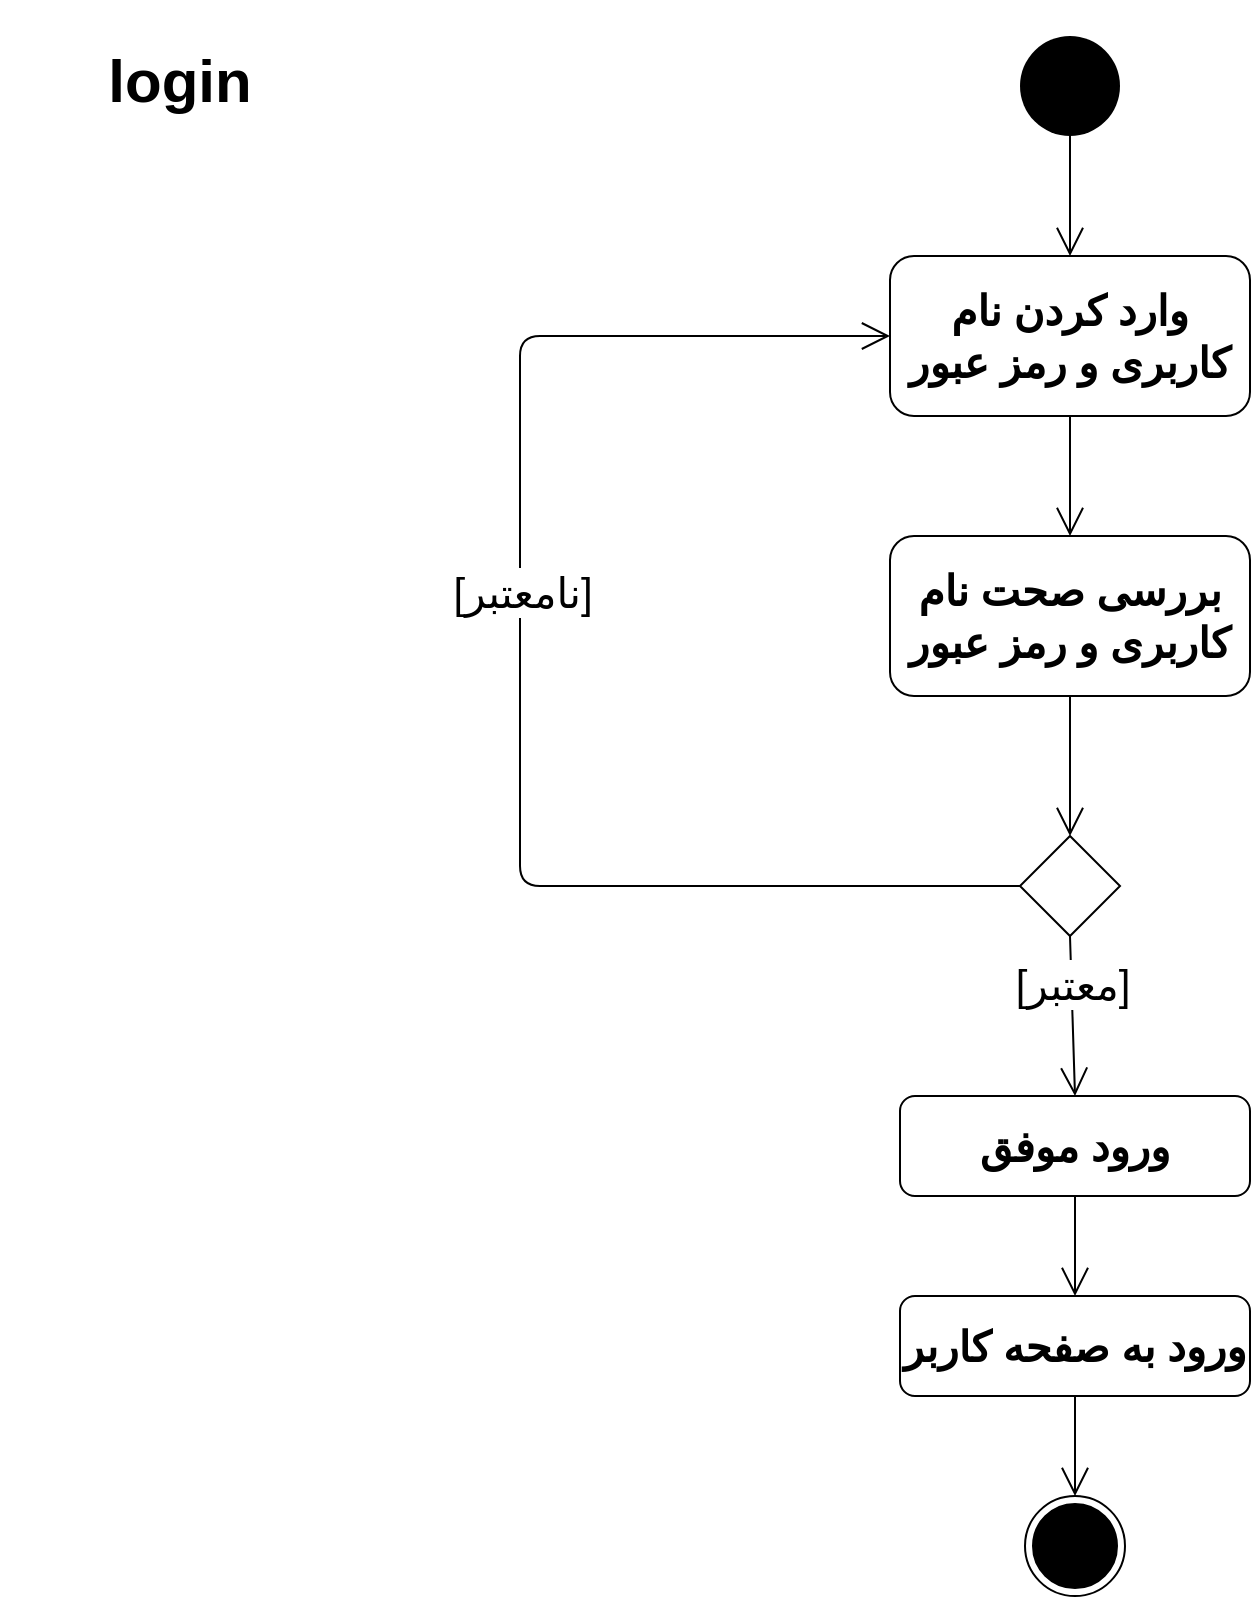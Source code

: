 <mxfile version="14.0.0" type="github">
  <diagram name="Page-1" id="e7e014a7-5840-1c2e-5031-d8a46d1fe8dd">
    <mxGraphModel dx="1483" dy="829" grid="1" gridSize="10" guides="1" tooltips="1" connect="1" arrows="1" fold="1" page="1" pageScale="1" pageWidth="1169" pageHeight="826" background="#ffffff" math="0" shadow="0">
      <root>
        <mxCell id="0" />
        <mxCell id="1" parent="0" />
        <mxCell id="3NbRo6IhD0EB3TJsJTpw-41" value="" style="ellipse;fillColor=#000000;strokeColor=none;" parent="1" vertex="1">
          <mxGeometry x="520" y="28" width="50" height="50" as="geometry" />
        </mxCell>
        <mxCell id="3NbRo6IhD0EB3TJsJTpw-42" value="وارد کردن نام کاربری و رمز عبور" style="shape=rect;html=1;rounded=1;whiteSpace=wrap;align=center;fontSize=21;fontStyle=1" parent="1" vertex="1">
          <mxGeometry x="455" y="138" width="180" height="80" as="geometry" />
        </mxCell>
        <mxCell id="3NbRo6IhD0EB3TJsJTpw-43" value="" style="endArrow=open;endFill=1;endSize=12;html=1;fontSize=21;exitX=0.5;exitY=1;exitDx=0;exitDy=0;entryX=0.5;entryY=0;entryDx=0;entryDy=0;" parent="1" source="3NbRo6IhD0EB3TJsJTpw-41" target="3NbRo6IhD0EB3TJsJTpw-42" edge="1">
          <mxGeometry width="160" relative="1" as="geometry">
            <mxPoint x="570" y="278" as="sourcePoint" />
            <mxPoint x="730" y="278" as="targetPoint" />
          </mxGeometry>
        </mxCell>
        <mxCell id="3NbRo6IhD0EB3TJsJTpw-45" value="بررسی صحت نام کاربری و رمز عبور" style="shape=rect;html=1;rounded=1;whiteSpace=wrap;align=center;fontSize=21;fontStyle=1" parent="1" vertex="1">
          <mxGeometry x="455" y="278" width="180" height="80" as="geometry" />
        </mxCell>
        <mxCell id="3NbRo6IhD0EB3TJsJTpw-46" value="" style="endArrow=open;endFill=1;endSize=12;html=1;fontSize=21;exitX=0.5;exitY=1;exitDx=0;exitDy=0;entryX=0.5;entryY=0;entryDx=0;entryDy=0;" parent="1" source="3NbRo6IhD0EB3TJsJTpw-42" target="3NbRo6IhD0EB3TJsJTpw-45" edge="1">
          <mxGeometry width="160" relative="1" as="geometry">
            <mxPoint x="544.5" y="228" as="sourcePoint" />
            <mxPoint x="544.5" y="288" as="targetPoint" />
          </mxGeometry>
        </mxCell>
        <mxCell id="3NbRo6IhD0EB3TJsJTpw-47" value="" style="rhombus;fontSize=21;" parent="1" vertex="1">
          <mxGeometry x="520" y="428" width="50" height="50" as="geometry" />
        </mxCell>
        <mxCell id="3NbRo6IhD0EB3TJsJTpw-48" value="" style="endArrow=open;endFill=1;endSize=12;html=1;fontSize=21;exitX=0.5;exitY=1;exitDx=0;exitDy=0;entryX=0.5;entryY=0;entryDx=0;entryDy=0;" parent="1" source="3NbRo6IhD0EB3TJsJTpw-45" target="3NbRo6IhD0EB3TJsJTpw-47" edge="1">
          <mxGeometry width="160" relative="1" as="geometry">
            <mxPoint x="584" y="378" as="sourcePoint" />
            <mxPoint x="584" y="438" as="targetPoint" />
          </mxGeometry>
        </mxCell>
        <mxCell id="3NbRo6IhD0EB3TJsJTpw-51" value="" style="endArrow=open;endFill=1;endSize=12;html=1;fontSize=21;exitX=0;exitY=0.5;exitDx=0;exitDy=0;entryX=0;entryY=0.5;entryDx=0;entryDy=0;" parent="1" source="3NbRo6IhD0EB3TJsJTpw-47" target="3NbRo6IhD0EB3TJsJTpw-42" edge="1">
          <mxGeometry width="160" relative="1" as="geometry">
            <mxPoint x="240" y="368" as="sourcePoint" />
            <mxPoint x="290" y="318" as="targetPoint" />
            <Array as="points">
              <mxPoint x="270" y="453" />
              <mxPoint x="270" y="178" />
            </Array>
          </mxGeometry>
        </mxCell>
        <mxCell id="3NbRo6IhD0EB3TJsJTpw-52" value="[نامعتبر]" style="edgeLabel;html=1;align=center;verticalAlign=middle;resizable=0;points=[];fontSize=21;" parent="3NbRo6IhD0EB3TJsJTpw-51" vertex="1" connectable="0">
          <mxGeometry x="0.12" y="-2" relative="1" as="geometry">
            <mxPoint x="-1" as="offset" />
          </mxGeometry>
        </mxCell>
        <mxCell id="3NbRo6IhD0EB3TJsJTpw-53" value="" style="endArrow=open;endFill=1;endSize=12;html=1;fontSize=21;exitX=0.5;exitY=1;exitDx=0;exitDy=0;entryX=0.5;entryY=0;entryDx=0;entryDy=0;" parent="1" source="3NbRo6IhD0EB3TJsJTpw-47" target="3NbRo6IhD0EB3TJsJTpw-56" edge="1">
          <mxGeometry width="160" relative="1" as="geometry">
            <mxPoint x="545" y="498" as="sourcePoint" />
            <mxPoint x="545" y="548" as="targetPoint" />
          </mxGeometry>
        </mxCell>
        <mxCell id="3NbRo6IhD0EB3TJsJTpw-54" value="[معتبر]" style="edgeLabel;html=1;align=center;verticalAlign=middle;resizable=0;points=[];fontSize=21;" parent="3NbRo6IhD0EB3TJsJTpw-53" vertex="1" connectable="0">
          <mxGeometry x="-0.4" relative="1" as="geometry">
            <mxPoint as="offset" />
          </mxGeometry>
        </mxCell>
        <mxCell id="3NbRo6IhD0EB3TJsJTpw-56" value="ورود موفق" style="shape=rect;html=1;rounded=1;whiteSpace=wrap;align=center;fontSize=21;fontStyle=1" parent="1" vertex="1">
          <mxGeometry x="460" y="558" width="175" height="50" as="geometry" />
        </mxCell>
        <mxCell id="3NbRo6IhD0EB3TJsJTpw-57" value="" style="endArrow=open;endFill=1;endSize=12;html=1;fontSize=21;exitX=0.5;exitY=1;exitDx=0;exitDy=0;entryX=0.5;entryY=0;entryDx=0;entryDy=0;" parent="1" source="3NbRo6IhD0EB3TJsJTpw-56" target="3NbRo6IhD0EB3TJsJTpw-58" edge="1">
          <mxGeometry width="160" relative="1" as="geometry">
            <mxPoint x="560" y="638" as="sourcePoint" />
            <mxPoint x="720" y="638" as="targetPoint" />
          </mxGeometry>
        </mxCell>
        <mxCell id="3NbRo6IhD0EB3TJsJTpw-58" value="ورود به صفحه کاربر" style="shape=rect;html=1;rounded=1;whiteSpace=wrap;align=center;fontSize=21;fontStyle=1" parent="1" vertex="1">
          <mxGeometry x="460" y="658" width="175" height="50" as="geometry" />
        </mxCell>
        <mxCell id="3NbRo6IhD0EB3TJsJTpw-59" value="" style="endArrow=open;endFill=1;endSize=12;html=1;fontSize=21;exitX=0.5;exitY=1;exitDx=0;exitDy=0;entryX=0.5;entryY=0;entryDx=0;entryDy=0;" parent="1" source="3NbRo6IhD0EB3TJsJTpw-58" target="MCC8LFVl7NDf7MXcgSdg-1" edge="1">
          <mxGeometry width="160" relative="1" as="geometry">
            <mxPoint x="760" y="710" as="sourcePoint" />
            <mxPoint x="547.5" y="760" as="targetPoint" />
            <Array as="points" />
          </mxGeometry>
        </mxCell>
        <mxCell id="VrYUOEoZLdrW00XqA_Ht-1" value="&lt;font style=&quot;font-size: 30px&quot;&gt;&lt;b&gt;login&lt;/b&gt;&lt;/font&gt;" style="text;html=1;strokeColor=none;fillColor=none;align=center;verticalAlign=middle;whiteSpace=wrap;rounded=0;" parent="1" vertex="1">
          <mxGeometry x="10" y="10" width="180" height="80" as="geometry" />
        </mxCell>
        <mxCell id="MCC8LFVl7NDf7MXcgSdg-1" value="" style="ellipse;html=1;shape=endState;fillColor=#000000;strokeColor=#000000;" vertex="1" parent="1">
          <mxGeometry x="522.5" y="758" width="50" height="50" as="geometry" />
        </mxCell>
      </root>
    </mxGraphModel>
  </diagram>
</mxfile>
